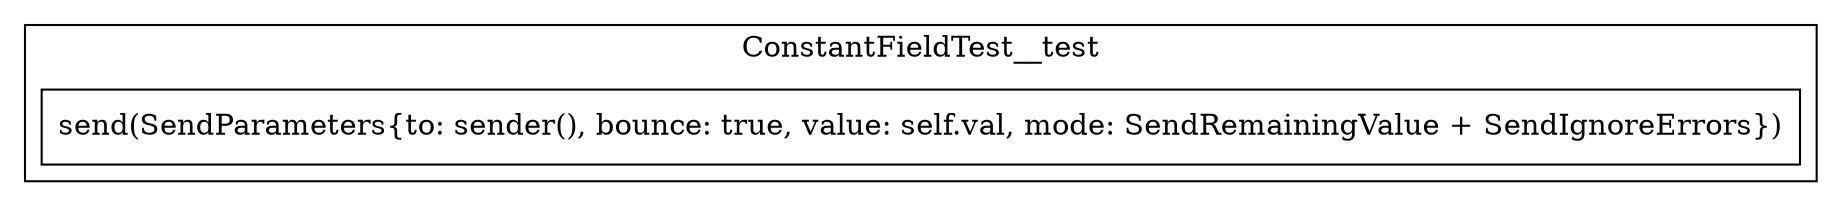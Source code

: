 digraph "never-accessed-4" {
    node [shape=box];
    subgraph "cluster_ConstantFieldTest__test" {
        label="ConstantFieldTest__test";
        "ConstantFieldTest__test_141" [label="send(SendParameters{to: sender(), bounce: true, value: self.val, mode: SendRemainingValue + SendIgnoreErrors})"];
    }
}
